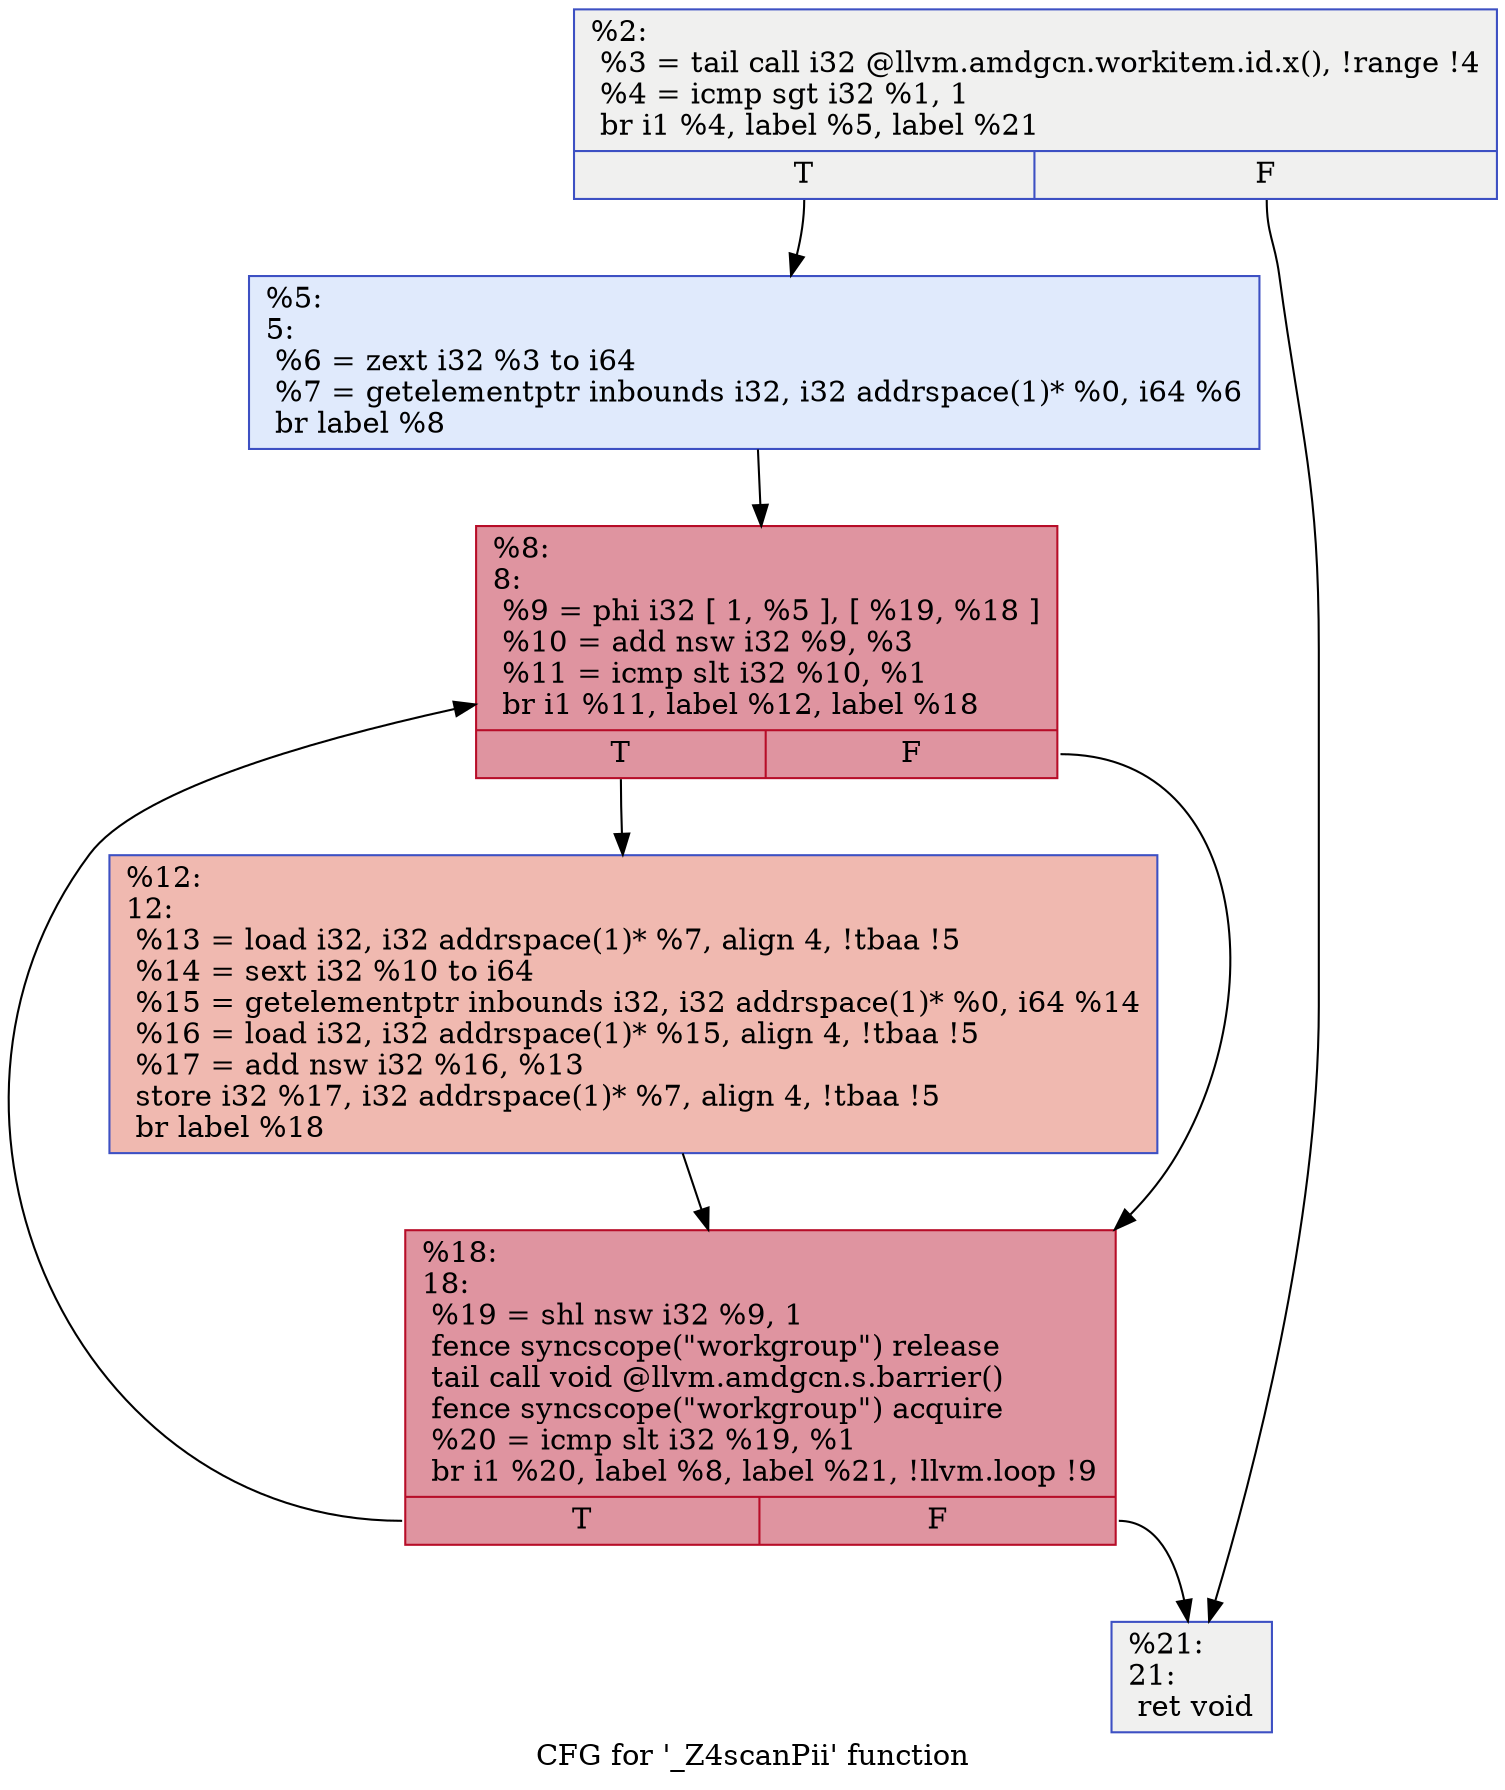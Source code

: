 digraph "CFG for '_Z4scanPii' function" {
	label="CFG for '_Z4scanPii' function";

	Node0x56e8f00 [shape=record,color="#3d50c3ff", style=filled, fillcolor="#dedcdb70",label="{%2:\l  %3 = tail call i32 @llvm.amdgcn.workitem.id.x(), !range !4\l  %4 = icmp sgt i32 %1, 1\l  br i1 %4, label %5, label %21\l|{<s0>T|<s1>F}}"];
	Node0x56e8f00:s0 -> Node0x56ea3c0;
	Node0x56e8f00:s1 -> Node0x56ea450;
	Node0x56ea3c0 [shape=record,color="#3d50c3ff", style=filled, fillcolor="#b9d0f970",label="{%5:\l5:                                                \l  %6 = zext i32 %3 to i64\l  %7 = getelementptr inbounds i32, i32 addrspace(1)* %0, i64 %6\l  br label %8\l}"];
	Node0x56ea3c0 -> Node0x56ea6a0;
	Node0x56ea6a0 [shape=record,color="#b70d28ff", style=filled, fillcolor="#b70d2870",label="{%8:\l8:                                                \l  %9 = phi i32 [ 1, %5 ], [ %19, %18 ]\l  %10 = add nsw i32 %9, %3\l  %11 = icmp slt i32 %10, %1\l  br i1 %11, label %12, label %18\l|{<s0>T|<s1>F}}"];
	Node0x56ea6a0:s0 -> Node0x56eaa00;
	Node0x56ea6a0:s1 -> Node0x56ea370;
	Node0x56eaa00 [shape=record,color="#3d50c3ff", style=filled, fillcolor="#de614d70",label="{%12:\l12:                                               \l  %13 = load i32, i32 addrspace(1)* %7, align 4, !tbaa !5\l  %14 = sext i32 %10 to i64\l  %15 = getelementptr inbounds i32, i32 addrspace(1)* %0, i64 %14\l  %16 = load i32, i32 addrspace(1)* %15, align 4, !tbaa !5\l  %17 = add nsw i32 %16, %13\l  store i32 %17, i32 addrspace(1)* %7, align 4, !tbaa !5\l  br label %18\l}"];
	Node0x56eaa00 -> Node0x56ea370;
	Node0x56ea370 [shape=record,color="#b70d28ff", style=filled, fillcolor="#b70d2870",label="{%18:\l18:                                               \l  %19 = shl nsw i32 %9, 1\l  fence syncscope(\"workgroup\") release\l  tail call void @llvm.amdgcn.s.barrier()\l  fence syncscope(\"workgroup\") acquire\l  %20 = icmp slt i32 %19, %1\l  br i1 %20, label %8, label %21, !llvm.loop !9\l|{<s0>T|<s1>F}}"];
	Node0x56ea370:s0 -> Node0x56ea6a0;
	Node0x56ea370:s1 -> Node0x56ea450;
	Node0x56ea450 [shape=record,color="#3d50c3ff", style=filled, fillcolor="#dedcdb70",label="{%21:\l21:                                               \l  ret void\l}"];
}
